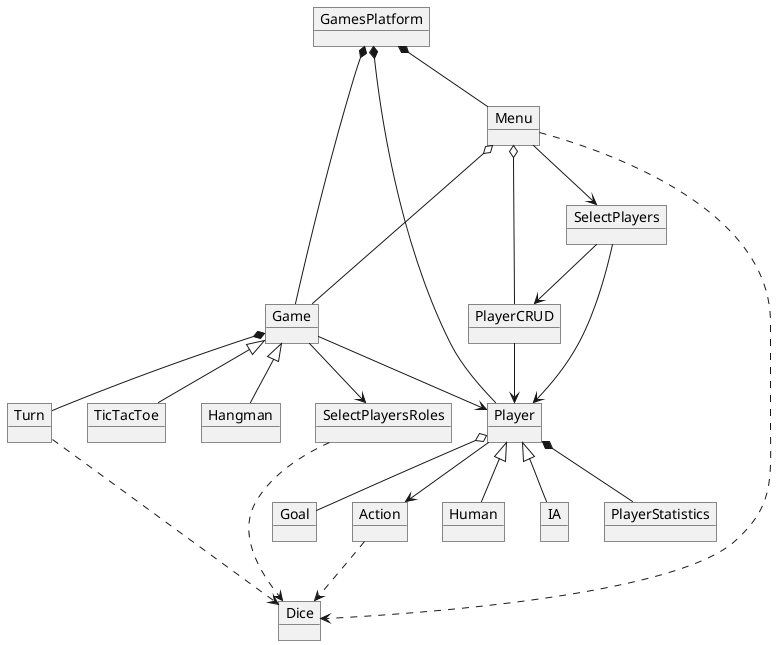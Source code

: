 @startuml
Object GamesPlatform
Object Game
Object TicTacToe
Object Hangman
Object Turn
Object Player
Object Human
Object IA
Object PlayerStatistics
Object Action
Object Menu
Object Dice
Object PlayerCRUD
Object SelectPlayers
Object SelectPlayersRoles
Object Goal

GamesPlatform *-- Menu
GamesPlatform *-- Player
GamesPlatform *-- Game

Menu o-- PlayerCRUD
Menu o-- Game
Menu --> SelectPlayers
Menu ..> Dice

PlayerCRUD --> Player

SelectPlayers --> PlayerCRUD
SelectPlayers --> Player

Game *-- Turn
Game --> SelectPlayersRoles
Game --> Player
Game <|-- TicTacToe
Game <|-- Hangman

Turn ..> Dice

Player *-- PlayerStatistics
Player o-- Goal
Player --> Action
Player <|-- Human
Player <|-- IA

Action ..> Dice

SelectPlayersRoles ..> Dice
@enduml